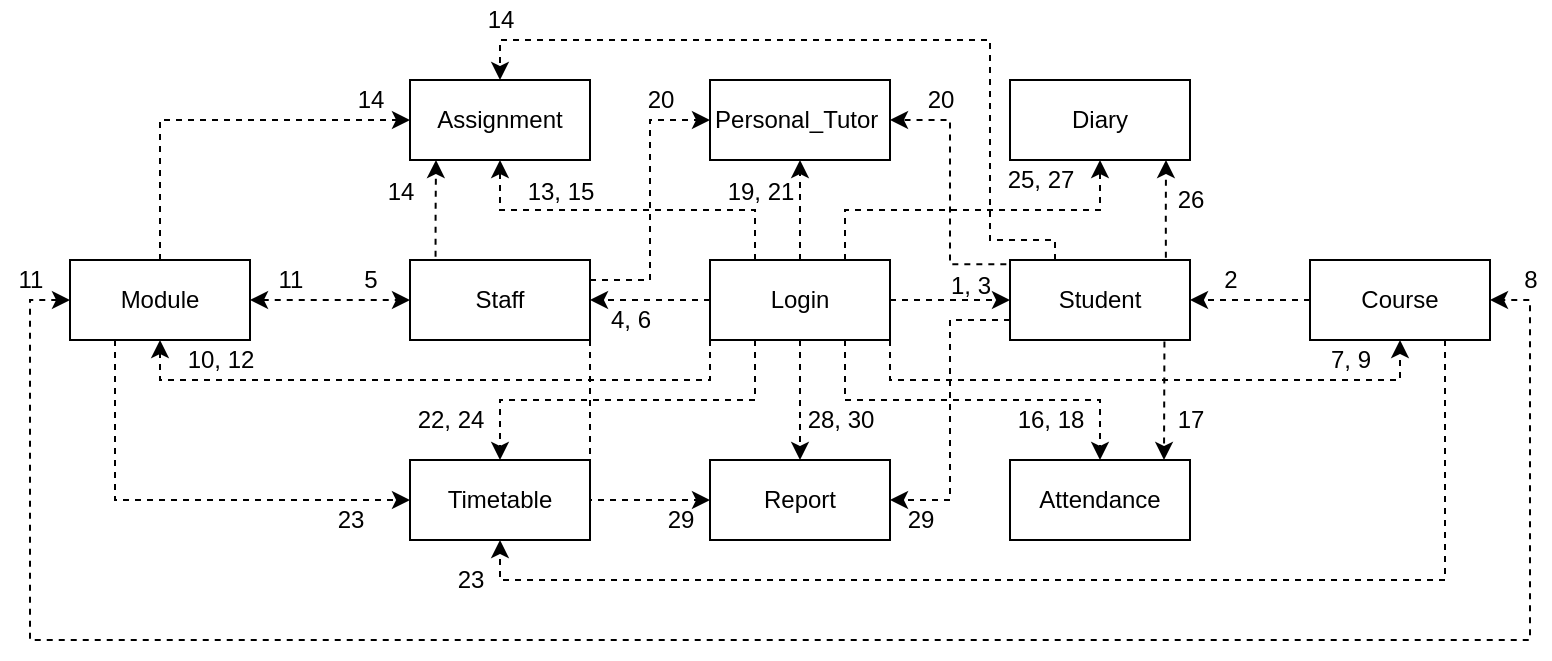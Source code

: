 <mxfile version="16.2.4" type="device"><diagram id="IYyIdnPVMz2nvQ4td39T" name="Page-1"><mxGraphModel dx="1038" dy="588" grid="1" gridSize="10" guides="1" tooltips="1" connect="1" arrows="1" fold="1" page="1" pageScale="1" pageWidth="850" pageHeight="1100" math="0" shadow="0"><root><mxCell id="0"/><mxCell id="1" parent="0"/><mxCell id="l2fTzO6MsLwzj7mKyaVP-13" style="edgeStyle=orthogonalEdgeStyle;rounded=0;orthogonalLoop=1;jettySize=auto;html=1;exitX=0.5;exitY=0;exitDx=0;exitDy=0;entryX=0.5;entryY=1;entryDx=0;entryDy=0;dashed=1;" edge="1" parent="1" source="l2fTzO6MsLwzj7mKyaVP-1" target="l2fTzO6MsLwzj7mKyaVP-8"><mxGeometry relative="1" as="geometry"/></mxCell><mxCell id="l2fTzO6MsLwzj7mKyaVP-14" style="edgeStyle=orthogonalEdgeStyle;rounded=0;orthogonalLoop=1;jettySize=auto;html=1;exitX=1;exitY=0.5;exitDx=0;exitDy=0;entryX=0;entryY=0.5;entryDx=0;entryDy=0;dashed=1;" edge="1" parent="1" source="l2fTzO6MsLwzj7mKyaVP-1" target="l2fTzO6MsLwzj7mKyaVP-2"><mxGeometry relative="1" as="geometry"/></mxCell><mxCell id="l2fTzO6MsLwzj7mKyaVP-15" style="edgeStyle=orthogonalEdgeStyle;rounded=0;orthogonalLoop=1;jettySize=auto;html=1;exitX=0;exitY=0.5;exitDx=0;exitDy=0;entryX=1;entryY=0.5;entryDx=0;entryDy=0;dashed=1;" edge="1" parent="1" source="l2fTzO6MsLwzj7mKyaVP-1" target="l2fTzO6MsLwzj7mKyaVP-3"><mxGeometry relative="1" as="geometry"/></mxCell><mxCell id="l2fTzO6MsLwzj7mKyaVP-16" style="edgeStyle=orthogonalEdgeStyle;rounded=0;orthogonalLoop=1;jettySize=auto;html=1;exitX=0.5;exitY=1;exitDx=0;exitDy=0;entryX=0.5;entryY=0;entryDx=0;entryDy=0;dashed=1;" edge="1" parent="1" source="l2fTzO6MsLwzj7mKyaVP-1" target="l2fTzO6MsLwzj7mKyaVP-11"><mxGeometry relative="1" as="geometry"/></mxCell><mxCell id="l2fTzO6MsLwzj7mKyaVP-17" style="edgeStyle=elbowEdgeStyle;rounded=0;orthogonalLoop=1;jettySize=auto;html=1;exitX=0.75;exitY=0;exitDx=0;exitDy=0;entryX=0.5;entryY=1;entryDx=0;entryDy=0;dashed=1;elbow=vertical;" edge="1" parent="1" source="l2fTzO6MsLwzj7mKyaVP-1" target="l2fTzO6MsLwzj7mKyaVP-10"><mxGeometry relative="1" as="geometry"/></mxCell><mxCell id="l2fTzO6MsLwzj7mKyaVP-18" style="edgeStyle=elbowEdgeStyle;rounded=0;orthogonalLoop=1;jettySize=auto;elbow=vertical;html=1;exitX=0.25;exitY=0;exitDx=0;exitDy=0;entryX=0.5;entryY=1;entryDx=0;entryDy=0;dashed=1;" edge="1" parent="1" source="l2fTzO6MsLwzj7mKyaVP-1" target="l2fTzO6MsLwzj7mKyaVP-6"><mxGeometry relative="1" as="geometry"/></mxCell><mxCell id="l2fTzO6MsLwzj7mKyaVP-19" style="edgeStyle=elbowEdgeStyle;rounded=0;orthogonalLoop=1;jettySize=auto;elbow=vertical;html=1;exitX=0.25;exitY=1;exitDx=0;exitDy=0;entryX=0.5;entryY=0;entryDx=0;entryDy=0;dashed=1;" edge="1" parent="1" source="l2fTzO6MsLwzj7mKyaVP-1" target="l2fTzO6MsLwzj7mKyaVP-9"><mxGeometry relative="1" as="geometry"/></mxCell><mxCell id="l2fTzO6MsLwzj7mKyaVP-20" style="edgeStyle=elbowEdgeStyle;rounded=0;orthogonalLoop=1;jettySize=auto;elbow=vertical;html=1;exitX=0.75;exitY=1;exitDx=0;exitDy=0;entryX=0.5;entryY=0;entryDx=0;entryDy=0;dashed=1;" edge="1" parent="1" source="l2fTzO6MsLwzj7mKyaVP-1" target="l2fTzO6MsLwzj7mKyaVP-7"><mxGeometry relative="1" as="geometry"/></mxCell><mxCell id="l2fTzO6MsLwzj7mKyaVP-21" style="edgeStyle=orthogonalEdgeStyle;rounded=0;orthogonalLoop=1;jettySize=auto;elbow=vertical;html=1;exitX=0;exitY=1;exitDx=0;exitDy=0;entryX=0.5;entryY=1;entryDx=0;entryDy=0;dashed=1;" edge="1" parent="1" source="l2fTzO6MsLwzj7mKyaVP-1" target="l2fTzO6MsLwzj7mKyaVP-5"><mxGeometry relative="1" as="geometry"/></mxCell><mxCell id="l2fTzO6MsLwzj7mKyaVP-22" style="edgeStyle=orthogonalEdgeStyle;rounded=0;orthogonalLoop=1;jettySize=auto;html=1;exitX=1;exitY=1;exitDx=0;exitDy=0;entryX=0.5;entryY=1;entryDx=0;entryDy=0;dashed=1;elbow=vertical;" edge="1" parent="1" source="l2fTzO6MsLwzj7mKyaVP-1" target="l2fTzO6MsLwzj7mKyaVP-4"><mxGeometry relative="1" as="geometry"/></mxCell><mxCell id="l2fTzO6MsLwzj7mKyaVP-1" value="Login" style="rounded=0;whiteSpace=wrap;html=1;" vertex="1" parent="1"><mxGeometry x="390" y="270" width="90" height="40" as="geometry"/></mxCell><mxCell id="l2fTzO6MsLwzj7mKyaVP-23" style="edgeStyle=orthogonalEdgeStyle;rounded=0;orthogonalLoop=1;jettySize=auto;html=1;exitX=0.866;exitY=-0.027;exitDx=0;exitDy=0;dashed=1;elbow=vertical;exitPerimeter=0;" edge="1" parent="1" source="l2fTzO6MsLwzj7mKyaVP-2"><mxGeometry relative="1" as="geometry"><mxPoint x="618" y="220" as="targetPoint"/></mxGeometry></mxCell><mxCell id="l2fTzO6MsLwzj7mKyaVP-24" style="rounded=0;orthogonalLoop=1;jettySize=auto;html=1;exitX=0.858;exitY=1.02;exitDx=0;exitDy=0;dashed=1;elbow=vertical;exitPerimeter=0;" edge="1" parent="1" source="l2fTzO6MsLwzj7mKyaVP-2"><mxGeometry relative="1" as="geometry"><mxPoint x="617" y="370" as="targetPoint"/></mxGeometry></mxCell><mxCell id="l2fTzO6MsLwzj7mKyaVP-26" style="edgeStyle=orthogonalEdgeStyle;rounded=0;orthogonalLoop=1;jettySize=auto;html=1;exitX=0;exitY=0.75;exitDx=0;exitDy=0;entryX=1;entryY=0.5;entryDx=0;entryDy=0;dashed=1;elbow=vertical;" edge="1" parent="1" source="l2fTzO6MsLwzj7mKyaVP-2" target="l2fTzO6MsLwzj7mKyaVP-11"><mxGeometry relative="1" as="geometry"/></mxCell><mxCell id="l2fTzO6MsLwzj7mKyaVP-28" style="edgeStyle=orthogonalEdgeStyle;rounded=0;orthogonalLoop=1;jettySize=auto;html=1;exitX=0.113;exitY=0.053;exitDx=0;exitDy=0;entryX=1;entryY=0.5;entryDx=0;entryDy=0;dashed=1;elbow=vertical;exitPerimeter=0;" edge="1" parent="1" source="l2fTzO6MsLwzj7mKyaVP-2" target="l2fTzO6MsLwzj7mKyaVP-8"><mxGeometry relative="1" as="geometry"/></mxCell><mxCell id="l2fTzO6MsLwzj7mKyaVP-30" style="edgeStyle=orthogonalEdgeStyle;rounded=0;orthogonalLoop=1;jettySize=auto;html=1;exitX=0;exitY=0.5;exitDx=0;exitDy=0;entryX=1;entryY=0.5;entryDx=0;entryDy=0;dashed=1;elbow=vertical;" edge="1" parent="1" source="l2fTzO6MsLwzj7mKyaVP-4" target="l2fTzO6MsLwzj7mKyaVP-2"><mxGeometry relative="1" as="geometry"/></mxCell><mxCell id="l2fTzO6MsLwzj7mKyaVP-52" style="edgeStyle=orthogonalEdgeStyle;rounded=0;orthogonalLoop=1;jettySize=auto;html=1;exitX=0.25;exitY=0;exitDx=0;exitDy=0;entryX=0.5;entryY=0;entryDx=0;entryDy=0;dashed=1;elbow=vertical;" edge="1" parent="1" source="l2fTzO6MsLwzj7mKyaVP-2" target="l2fTzO6MsLwzj7mKyaVP-6"><mxGeometry relative="1" as="geometry"><Array as="points"><mxPoint x="563" y="260"/><mxPoint x="530" y="260"/><mxPoint x="530" y="160"/><mxPoint x="285" y="160"/></Array></mxGeometry></mxCell><mxCell id="l2fTzO6MsLwzj7mKyaVP-2" value="Student" style="rounded=0;whiteSpace=wrap;html=1;" vertex="1" parent="1"><mxGeometry x="540" y="270" width="90" height="40" as="geometry"/></mxCell><mxCell id="l2fTzO6MsLwzj7mKyaVP-31" style="edgeStyle=orthogonalEdgeStyle;rounded=0;orthogonalLoop=1;jettySize=auto;html=1;exitX=0.142;exitY=-0.04;exitDx=0;exitDy=0;dashed=1;elbow=vertical;exitPerimeter=0;" edge="1" parent="1" source="l2fTzO6MsLwzj7mKyaVP-3"><mxGeometry relative="1" as="geometry"><mxPoint x="253" y="220" as="targetPoint"/></mxGeometry></mxCell><mxCell id="l2fTzO6MsLwzj7mKyaVP-35" style="edgeStyle=orthogonalEdgeStyle;rounded=0;orthogonalLoop=1;jettySize=auto;html=1;exitX=1;exitY=0.25;exitDx=0;exitDy=0;entryX=0;entryY=0.5;entryDx=0;entryDy=0;dashed=1;elbow=vertical;" edge="1" parent="1" source="l2fTzO6MsLwzj7mKyaVP-3" target="l2fTzO6MsLwzj7mKyaVP-8"><mxGeometry relative="1" as="geometry"/></mxCell><mxCell id="l2fTzO6MsLwzj7mKyaVP-3" value="Staff" style="rounded=0;whiteSpace=wrap;html=1;" vertex="1" parent="1"><mxGeometry x="240" y="270" width="90" height="40" as="geometry"/></mxCell><mxCell id="l2fTzO6MsLwzj7mKyaVP-36" style="edgeStyle=orthogonalEdgeStyle;rounded=0;orthogonalLoop=1;jettySize=auto;html=1;exitX=0.75;exitY=1;exitDx=0;exitDy=0;entryX=0.5;entryY=1;entryDx=0;entryDy=0;dashed=1;elbow=vertical;" edge="1" parent="1" source="l2fTzO6MsLwzj7mKyaVP-4" target="l2fTzO6MsLwzj7mKyaVP-9"><mxGeometry relative="1" as="geometry"/></mxCell><mxCell id="l2fTzO6MsLwzj7mKyaVP-4" value="Course" style="rounded=0;whiteSpace=wrap;html=1;" vertex="1" parent="1"><mxGeometry x="690" y="270" width="90" height="40" as="geometry"/></mxCell><mxCell id="l2fTzO6MsLwzj7mKyaVP-37" style="edgeStyle=orthogonalEdgeStyle;rounded=0;orthogonalLoop=1;jettySize=auto;html=1;exitX=0.5;exitY=0;exitDx=0;exitDy=0;entryX=0;entryY=0.5;entryDx=0;entryDy=0;dashed=1;elbow=vertical;" edge="1" parent="1" source="l2fTzO6MsLwzj7mKyaVP-5" target="l2fTzO6MsLwzj7mKyaVP-6"><mxGeometry relative="1" as="geometry"/></mxCell><mxCell id="l2fTzO6MsLwzj7mKyaVP-62" style="edgeStyle=orthogonalEdgeStyle;rounded=0;orthogonalLoop=1;jettySize=auto;html=1;exitX=0.25;exitY=1;exitDx=0;exitDy=0;entryX=0;entryY=0.5;entryDx=0;entryDy=0;dashed=1;elbow=vertical;" edge="1" parent="1" source="l2fTzO6MsLwzj7mKyaVP-5" target="l2fTzO6MsLwzj7mKyaVP-9"><mxGeometry relative="1" as="geometry"/></mxCell><mxCell id="l2fTzO6MsLwzj7mKyaVP-5" value="Module" style="rounded=0;whiteSpace=wrap;html=1;" vertex="1" parent="1"><mxGeometry x="70" y="270" width="90" height="40" as="geometry"/></mxCell><mxCell id="l2fTzO6MsLwzj7mKyaVP-6" value="Assignment" style="rounded=0;whiteSpace=wrap;html=1;" vertex="1" parent="1"><mxGeometry x="240" y="180" width="90" height="40" as="geometry"/></mxCell><mxCell id="l2fTzO6MsLwzj7mKyaVP-7" value="Attendance" style="rounded=0;whiteSpace=wrap;html=1;" vertex="1" parent="1"><mxGeometry x="540" y="370" width="90" height="40" as="geometry"/></mxCell><mxCell id="l2fTzO6MsLwzj7mKyaVP-8" value="Personal_Tutor&amp;nbsp;" style="rounded=0;whiteSpace=wrap;html=1;" vertex="1" parent="1"><mxGeometry x="390" y="180" width="90" height="40" as="geometry"/></mxCell><mxCell id="l2fTzO6MsLwzj7mKyaVP-9" value="Timetable" style="rounded=0;whiteSpace=wrap;html=1;" vertex="1" parent="1"><mxGeometry x="240" y="370" width="90" height="40" as="geometry"/></mxCell><mxCell id="l2fTzO6MsLwzj7mKyaVP-10" value="Diary" style="rounded=0;whiteSpace=wrap;html=1;" vertex="1" parent="1"><mxGeometry x="540" y="180" width="90" height="40" as="geometry"/></mxCell><mxCell id="l2fTzO6MsLwzj7mKyaVP-33" style="edgeStyle=orthogonalEdgeStyle;rounded=0;orthogonalLoop=1;jettySize=auto;html=1;exitX=1;exitY=1;exitDx=0;exitDy=0;entryX=0;entryY=0.5;entryDx=0;entryDy=0;dashed=1;elbow=vertical;" edge="1" parent="1" source="l2fTzO6MsLwzj7mKyaVP-3" target="l2fTzO6MsLwzj7mKyaVP-11"><mxGeometry relative="1" as="geometry"/></mxCell><mxCell id="l2fTzO6MsLwzj7mKyaVP-11" value="Report" style="rounded=0;whiteSpace=wrap;html=1;" vertex="1" parent="1"><mxGeometry x="390" y="370" width="90" height="40" as="geometry"/></mxCell><mxCell id="l2fTzO6MsLwzj7mKyaVP-12" style="edgeStyle=orthogonalEdgeStyle;rounded=0;orthogonalLoop=1;jettySize=auto;html=1;exitX=0.5;exitY=1;exitDx=0;exitDy=0;" edge="1" parent="1" source="l2fTzO6MsLwzj7mKyaVP-4" target="l2fTzO6MsLwzj7mKyaVP-4"><mxGeometry relative="1" as="geometry"/></mxCell><mxCell id="l2fTzO6MsLwzj7mKyaVP-29" value="" style="endArrow=classic;startArrow=classic;html=1;rounded=0;dashed=1;elbow=vertical;exitX=1;exitY=0.5;exitDx=0;exitDy=0;entryX=0;entryY=0.5;entryDx=0;entryDy=0;" edge="1" parent="1" source="l2fTzO6MsLwzj7mKyaVP-5" target="l2fTzO6MsLwzj7mKyaVP-3"><mxGeometry width="50" height="50" relative="1" as="geometry"><mxPoint x="400" y="340" as="sourcePoint"/><mxPoint x="250" y="285" as="targetPoint"/></mxGeometry></mxCell><mxCell id="l2fTzO6MsLwzj7mKyaVP-38" value="1, 3" style="text;html=1;resizable=0;autosize=1;align=center;verticalAlign=middle;points=[];fillColor=none;strokeColor=none;rounded=0;fontStyle=0" vertex="1" parent="1"><mxGeometry x="500" y="273" width="40" height="20" as="geometry"/></mxCell><mxCell id="l2fTzO6MsLwzj7mKyaVP-40" value="2" style="text;html=1;resizable=0;autosize=1;align=center;verticalAlign=middle;points=[];fillColor=none;strokeColor=none;rounded=0;" vertex="1" parent="1"><mxGeometry x="640" y="270" width="20" height="20" as="geometry"/></mxCell><mxCell id="l2fTzO6MsLwzj7mKyaVP-41" value="4, 6" style="text;html=1;resizable=0;autosize=1;align=center;verticalAlign=middle;points=[];fillColor=none;strokeColor=none;rounded=0;" vertex="1" parent="1"><mxGeometry x="330" y="290" width="40" height="20" as="geometry"/></mxCell><mxCell id="l2fTzO6MsLwzj7mKyaVP-42" value="5" style="text;html=1;resizable=0;autosize=1;align=center;verticalAlign=middle;points=[];fillColor=none;strokeColor=none;rounded=0;" vertex="1" parent="1"><mxGeometry x="210" y="270" width="20" height="20" as="geometry"/></mxCell><mxCell id="l2fTzO6MsLwzj7mKyaVP-43" value="7, 9" style="text;html=1;resizable=0;autosize=1;align=center;verticalAlign=middle;points=[];fillColor=none;strokeColor=none;rounded=0;" vertex="1" parent="1"><mxGeometry x="690" y="310" width="40" height="20" as="geometry"/></mxCell><mxCell id="l2fTzO6MsLwzj7mKyaVP-46" value="8" style="text;html=1;resizable=0;autosize=1;align=center;verticalAlign=middle;points=[];fillColor=none;strokeColor=none;rounded=0;" vertex="1" parent="1"><mxGeometry x="790" y="270" width="20" height="20" as="geometry"/></mxCell><mxCell id="l2fTzO6MsLwzj7mKyaVP-47" value="10, 12" style="text;html=1;resizable=0;autosize=1;align=center;verticalAlign=middle;points=[];fillColor=none;strokeColor=none;rounded=0;" vertex="1" parent="1"><mxGeometry x="120" y="310" width="50" height="20" as="geometry"/></mxCell><mxCell id="l2fTzO6MsLwzj7mKyaVP-48" value="11" style="text;html=1;resizable=0;autosize=1;align=center;verticalAlign=middle;points=[];fillColor=none;strokeColor=none;rounded=0;" vertex="1" parent="1"><mxGeometry x="165" y="270" width="30" height="20" as="geometry"/></mxCell><mxCell id="l2fTzO6MsLwzj7mKyaVP-49" value="13, 15" style="text;html=1;resizable=0;autosize=1;align=center;verticalAlign=middle;points=[];fillColor=none;strokeColor=none;rounded=0;" vertex="1" parent="1"><mxGeometry x="290" y="226" width="50" height="20" as="geometry"/></mxCell><mxCell id="l2fTzO6MsLwzj7mKyaVP-50" value="14" style="text;html=1;resizable=0;autosize=1;align=center;verticalAlign=middle;points=[];fillColor=none;strokeColor=none;rounded=0;" vertex="1" parent="1"><mxGeometry x="205" y="180" width="30" height="20" as="geometry"/></mxCell><mxCell id="l2fTzO6MsLwzj7mKyaVP-51" value="14" style="text;html=1;resizable=0;autosize=1;align=center;verticalAlign=middle;points=[];fillColor=none;strokeColor=none;rounded=0;" vertex="1" parent="1"><mxGeometry x="220" y="226" width="30" height="20" as="geometry"/></mxCell><mxCell id="l2fTzO6MsLwzj7mKyaVP-53" value="14" style="text;html=1;resizable=0;autosize=1;align=center;verticalAlign=middle;points=[];fillColor=none;strokeColor=none;rounded=0;" vertex="1" parent="1"><mxGeometry x="270" y="140" width="30" height="20" as="geometry"/></mxCell><mxCell id="l2fTzO6MsLwzj7mKyaVP-54" value="16, 18" style="text;html=1;resizable=0;autosize=1;align=center;verticalAlign=middle;points=[];fillColor=none;strokeColor=none;rounded=0;" vertex="1" parent="1"><mxGeometry x="535" y="340" width="50" height="20" as="geometry"/></mxCell><mxCell id="l2fTzO6MsLwzj7mKyaVP-56" value="17" style="text;html=1;resizable=0;autosize=1;align=center;verticalAlign=middle;points=[];fillColor=none;strokeColor=none;rounded=0;" vertex="1" parent="1"><mxGeometry x="615" y="340" width="30" height="20" as="geometry"/></mxCell><mxCell id="l2fTzO6MsLwzj7mKyaVP-57" value="19, 21" style="text;html=1;resizable=0;autosize=1;align=center;verticalAlign=middle;points=[];fillColor=none;strokeColor=none;rounded=0;" vertex="1" parent="1"><mxGeometry x="390" y="226" width="50" height="20" as="geometry"/></mxCell><mxCell id="l2fTzO6MsLwzj7mKyaVP-58" value="20" style="text;html=1;resizable=0;autosize=1;align=center;verticalAlign=middle;points=[];fillColor=none;strokeColor=none;rounded=0;" vertex="1" parent="1"><mxGeometry x="350" y="180" width="30" height="20" as="geometry"/></mxCell><mxCell id="l2fTzO6MsLwzj7mKyaVP-59" value="20" style="text;html=1;resizable=0;autosize=1;align=center;verticalAlign=middle;points=[];fillColor=none;strokeColor=none;rounded=0;" vertex="1" parent="1"><mxGeometry x="490" y="180" width="30" height="20" as="geometry"/></mxCell><mxCell id="l2fTzO6MsLwzj7mKyaVP-60" value="22, 24" style="text;html=1;resizable=0;autosize=1;align=center;verticalAlign=middle;points=[];fillColor=none;strokeColor=none;rounded=0;" vertex="1" parent="1"><mxGeometry x="235" y="340" width="50" height="20" as="geometry"/></mxCell><mxCell id="l2fTzO6MsLwzj7mKyaVP-61" value="23" style="text;html=1;resizable=0;autosize=1;align=center;verticalAlign=middle;points=[];fillColor=none;strokeColor=none;rounded=0;" vertex="1" parent="1"><mxGeometry x="255" y="420" width="30" height="20" as="geometry"/></mxCell><mxCell id="l2fTzO6MsLwzj7mKyaVP-63" value="23" style="text;html=1;resizable=0;autosize=1;align=center;verticalAlign=middle;points=[];fillColor=none;strokeColor=none;rounded=0;" vertex="1" parent="1"><mxGeometry x="195" y="390" width="30" height="20" as="geometry"/></mxCell><mxCell id="l2fTzO6MsLwzj7mKyaVP-65" value="25, 27" style="text;html=1;resizable=0;autosize=1;align=center;verticalAlign=middle;points=[];fillColor=none;strokeColor=none;rounded=0;" vertex="1" parent="1"><mxGeometry x="530" y="220" width="50" height="20" as="geometry"/></mxCell><mxCell id="l2fTzO6MsLwzj7mKyaVP-66" value="26" style="text;html=1;resizable=0;autosize=1;align=center;verticalAlign=middle;points=[];fillColor=none;strokeColor=none;rounded=0;" vertex="1" parent="1"><mxGeometry x="615" y="230" width="30" height="20" as="geometry"/></mxCell><mxCell id="l2fTzO6MsLwzj7mKyaVP-67" value="28, 30" style="text;html=1;resizable=0;autosize=1;align=center;verticalAlign=middle;points=[];fillColor=none;strokeColor=none;rounded=0;" vertex="1" parent="1"><mxGeometry x="430" y="340" width="50" height="20" as="geometry"/></mxCell><mxCell id="l2fTzO6MsLwzj7mKyaVP-68" value="29" style="text;html=1;resizable=0;autosize=1;align=center;verticalAlign=middle;points=[];fillColor=none;strokeColor=none;rounded=0;" vertex="1" parent="1"><mxGeometry x="360" y="390" width="30" height="20" as="geometry"/></mxCell><mxCell id="l2fTzO6MsLwzj7mKyaVP-69" value="29" style="text;html=1;resizable=0;autosize=1;align=center;verticalAlign=middle;points=[];fillColor=none;strokeColor=none;rounded=0;" vertex="1" parent="1"><mxGeometry x="480" y="390" width="30" height="20" as="geometry"/></mxCell><mxCell id="l2fTzO6MsLwzj7mKyaVP-71" value="" style="endArrow=classic;startArrow=classic;html=1;rounded=0;dashed=1;elbow=vertical;entryX=1;entryY=0.5;entryDx=0;entryDy=0;exitX=0;exitY=0.5;exitDx=0;exitDy=0;edgeStyle=orthogonalEdgeStyle;" edge="1" parent="1" source="l2fTzO6MsLwzj7mKyaVP-5" target="l2fTzO6MsLwzj7mKyaVP-4"><mxGeometry width="50" height="50" relative="1" as="geometry"><mxPoint x="400" y="370" as="sourcePoint"/><mxPoint x="450" y="320" as="targetPoint"/><Array as="points"><mxPoint x="50" y="290"/><mxPoint x="50" y="460"/><mxPoint x="800" y="460"/><mxPoint x="800" y="290"/></Array></mxGeometry></mxCell><mxCell id="l2fTzO6MsLwzj7mKyaVP-72" value="11" style="text;html=1;resizable=0;autosize=1;align=center;verticalAlign=middle;points=[];fillColor=none;strokeColor=none;rounded=0;fontSize=12;" vertex="1" parent="1"><mxGeometry x="35" y="270" width="30" height="20" as="geometry"/></mxCell></root></mxGraphModel></diagram></mxfile>